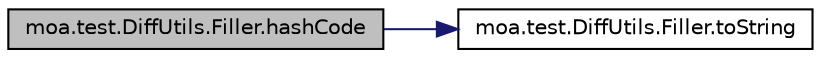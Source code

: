 digraph G
{
  edge [fontname="Helvetica",fontsize="10",labelfontname="Helvetica",labelfontsize="10"];
  node [fontname="Helvetica",fontsize="10",shape=record];
  rankdir=LR;
  Node1 [label="moa.test.DiffUtils.Filler.hashCode",height=0.2,width=0.4,color="black", fillcolor="grey75", style="filled" fontcolor="black"];
  Node1 -> Node2 [color="midnightblue",fontsize="10",style="solid",fontname="Helvetica"];
  Node2 [label="moa.test.DiffUtils.Filler.toString",height=0.2,width=0.4,color="black", fillcolor="white", style="filled",URL="$classmoa_1_1test_1_1DiffUtils_1_1Filler.html#aba4a895b1c006d01d1e7d3b230c397cc",tooltip="Returns an empty string."];
}
